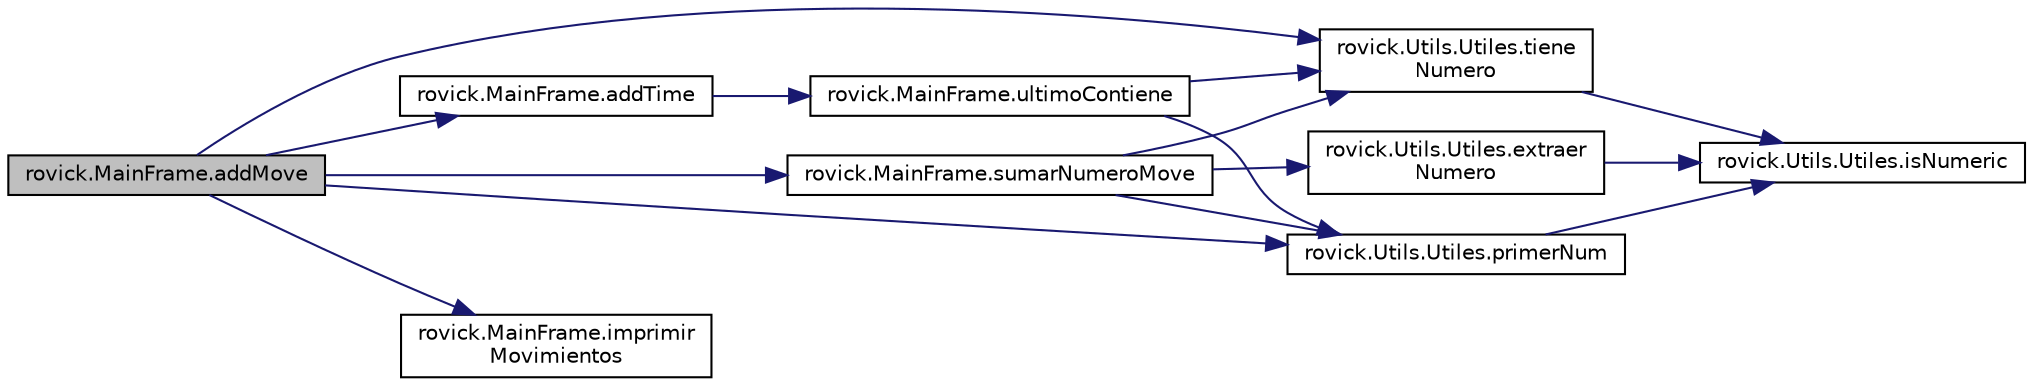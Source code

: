 digraph "rovick.MainFrame.addMove"
{
  edge [fontname="Helvetica",fontsize="10",labelfontname="Helvetica",labelfontsize="10"];
  node [fontname="Helvetica",fontsize="10",shape=record];
  rankdir="LR";
  Node0 [label="rovick.MainFrame.addMove",height=0.2,width=0.4,color="black", fillcolor="grey75", style="filled", fontcolor="black"];
  Node0 -> Node1 [color="midnightblue",fontsize="10",style="solid",fontname="Helvetica"];
  Node1 [label="rovick.Utils.Utiles.tiene\lNumero",height=0.2,width=0.4,color="black", fillcolor="white", style="filled",URL="$classrovick_1_1_utils_1_1_utiles.html#a3727c5ee9df98a910159a619889f7bda",tooltip="Metodo que te devuelve true si la cadena pasada contiene algún numero. "];
  Node1 -> Node2 [color="midnightblue",fontsize="10",style="solid",fontname="Helvetica"];
  Node2 [label="rovick.Utils.Utiles.isNumeric",height=0.2,width=0.4,color="black", fillcolor="white", style="filled",URL="$classrovick_1_1_utils_1_1_utiles.html#af34c18d8e5344dc7bbc7be79a1bff7f1",tooltip="Metodo que te devuelve true si la cadena pasada es numérica. "];
  Node0 -> Node3 [color="midnightblue",fontsize="10",style="solid",fontname="Helvetica"];
  Node3 [label="rovick.Utils.Utiles.primerNum",height=0.2,width=0.4,color="black", fillcolor="white", style="filled",URL="$classrovick_1_1_utils_1_1_utiles.html#a6844ffe69749214354abe47b5a4d19ba",tooltip="Metdo que devuelve la posicion del pimier numero numérico de la cadena. "];
  Node3 -> Node2 [color="midnightblue",fontsize="10",style="solid",fontname="Helvetica"];
  Node0 -> Node4 [color="midnightblue",fontsize="10",style="solid",fontname="Helvetica"];
  Node4 [label="rovick.MainFrame.sumarNumeroMove",height=0.2,width=0.4,color="black", fillcolor="white", style="filled",URL="$group___metdos_auxiliares.html#ga724eeaf4315d25cbeae55131e775b2cb",tooltip="Suma al string move un movimiento. "];
  Node4 -> Node1 [color="midnightblue",fontsize="10",style="solid",fontname="Helvetica"];
  Node4 -> Node5 [color="midnightblue",fontsize="10",style="solid",fontname="Helvetica"];
  Node5 [label="rovick.Utils.Utiles.extraer\lNumero",height=0.2,width=0.4,color="black", fillcolor="white", style="filled",URL="$classrovick_1_1_utils_1_1_utiles.html#a7bc6aa7244f58b59cb5d6ae1d87b1cf5",tooltip="Metodo que te devuelve el entero que contine la cadena. "];
  Node5 -> Node2 [color="midnightblue",fontsize="10",style="solid",fontname="Helvetica"];
  Node4 -> Node3 [color="midnightblue",fontsize="10",style="solid",fontname="Helvetica"];
  Node0 -> Node6 [color="midnightblue",fontsize="10",style="solid",fontname="Helvetica"];
  Node6 [label="rovick.MainFrame.addTime",height=0.2,width=0.4,color="black", fillcolor="white", style="filled",URL="$group___metdos_auxiliares.html#ga6427827ba7ae6ec2db0c2fedaa60b196",tooltip="Encargado de añadir el tiempo correspondiente el GregorianCalendar tiempo. "];
  Node6 -> Node7 [color="midnightblue",fontsize="10",style="solid",fontname="Helvetica"];
  Node7 [label="rovick.MainFrame.ultimoContiene",height=0.2,width=0.4,color="black", fillcolor="white", style="filled",URL="$group___metdos_auxiliares.html#ga115fa1a1d9c876f4e7cc647563af0c4a",tooltip="Devuelve true si el ultimo movimiento del ArrayList movimientos contiene el String move..."];
  Node7 -> Node1 [color="midnightblue",fontsize="10",style="solid",fontname="Helvetica"];
  Node7 -> Node3 [color="midnightblue",fontsize="10",style="solid",fontname="Helvetica"];
  Node0 -> Node8 [color="midnightblue",fontsize="10",style="solid",fontname="Helvetica"];
  Node8 [label="rovick.MainFrame.imprimir\lMovimientos",height=0.2,width=0.4,color="black", fillcolor="white", style="filled",URL="$group___metdos_auxiliares.html#gab1aea5aaaa8b8b695b3c30c08a2fb705",tooltip="Encorgado de rellenar el TextArea de los movimientos a partir del ArrayList movimientos. "];
}
